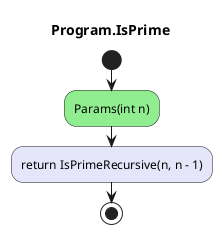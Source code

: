 @startuml Program.IsPrime
title Program.IsPrime
start
#LightGreen:Params(int n);
#Lavender:return IsPrimeRecursive(n, n - 1);
stop
@enduml
